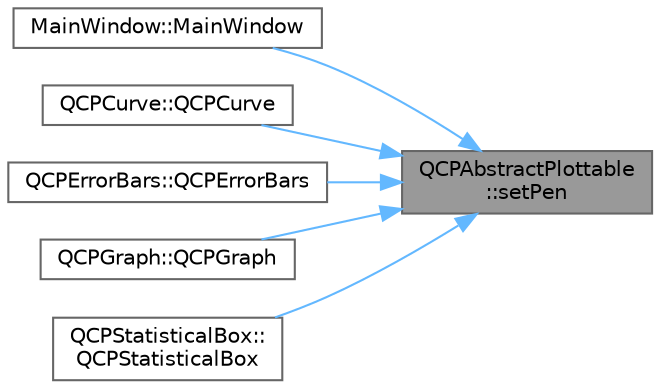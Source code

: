 digraph "QCPAbstractPlottable::setPen"
{
 // LATEX_PDF_SIZE
  bgcolor="transparent";
  edge [fontname=Helvetica,fontsize=10,labelfontname=Helvetica,labelfontsize=10];
  node [fontname=Helvetica,fontsize=10,shape=box,height=0.2,width=0.4];
  rankdir="RL";
  Node1 [label="QCPAbstractPlottable\l::setPen",height=0.2,width=0.4,color="gray40", fillcolor="grey60", style="filled", fontcolor="black",tooltip=" "];
  Node1 -> Node2 [dir="back",color="steelblue1",style="solid"];
  Node2 [label="MainWindow::MainWindow",height=0.2,width=0.4,color="grey40", fillcolor="white", style="filled",URL="$class_main_window.html#a8b244be8b7b7db1b08de2a2acb9409db",tooltip=" "];
  Node1 -> Node3 [dir="back",color="steelblue1",style="solid"];
  Node3 [label="QCPCurve::QCPCurve",height=0.2,width=0.4,color="grey40", fillcolor="white", style="filled",URL="$class_q_c_p_curve.html#a36de58e2652b3fa47bdf9187d421d3ce",tooltip=" "];
  Node1 -> Node4 [dir="back",color="steelblue1",style="solid"];
  Node4 [label="QCPErrorBars::QCPErrorBars",height=0.2,width=0.4,color="grey40", fillcolor="white", style="filled",URL="$class_q_c_p_error_bars.html#a5cdcc33e5f173780c3d657e96216e5c1",tooltip=" "];
  Node1 -> Node5 [dir="back",color="steelblue1",style="solid"];
  Node5 [label="QCPGraph::QCPGraph",height=0.2,width=0.4,color="grey40", fillcolor="white", style="filled",URL="$class_q_c_p_graph.html#a0393a38cf7183cbf46348eb6cf9a5a6c",tooltip=" "];
  Node1 -> Node6 [dir="back",color="steelblue1",style="solid"];
  Node6 [label="QCPStatisticalBox::\lQCPStatisticalBox",height=0.2,width=0.4,color="grey40", fillcolor="white", style="filled",URL="$class_q_c_p_statistical_box.html#a75c2b3e7fcd0741cc981693a2ba63b27",tooltip=" "];
}
